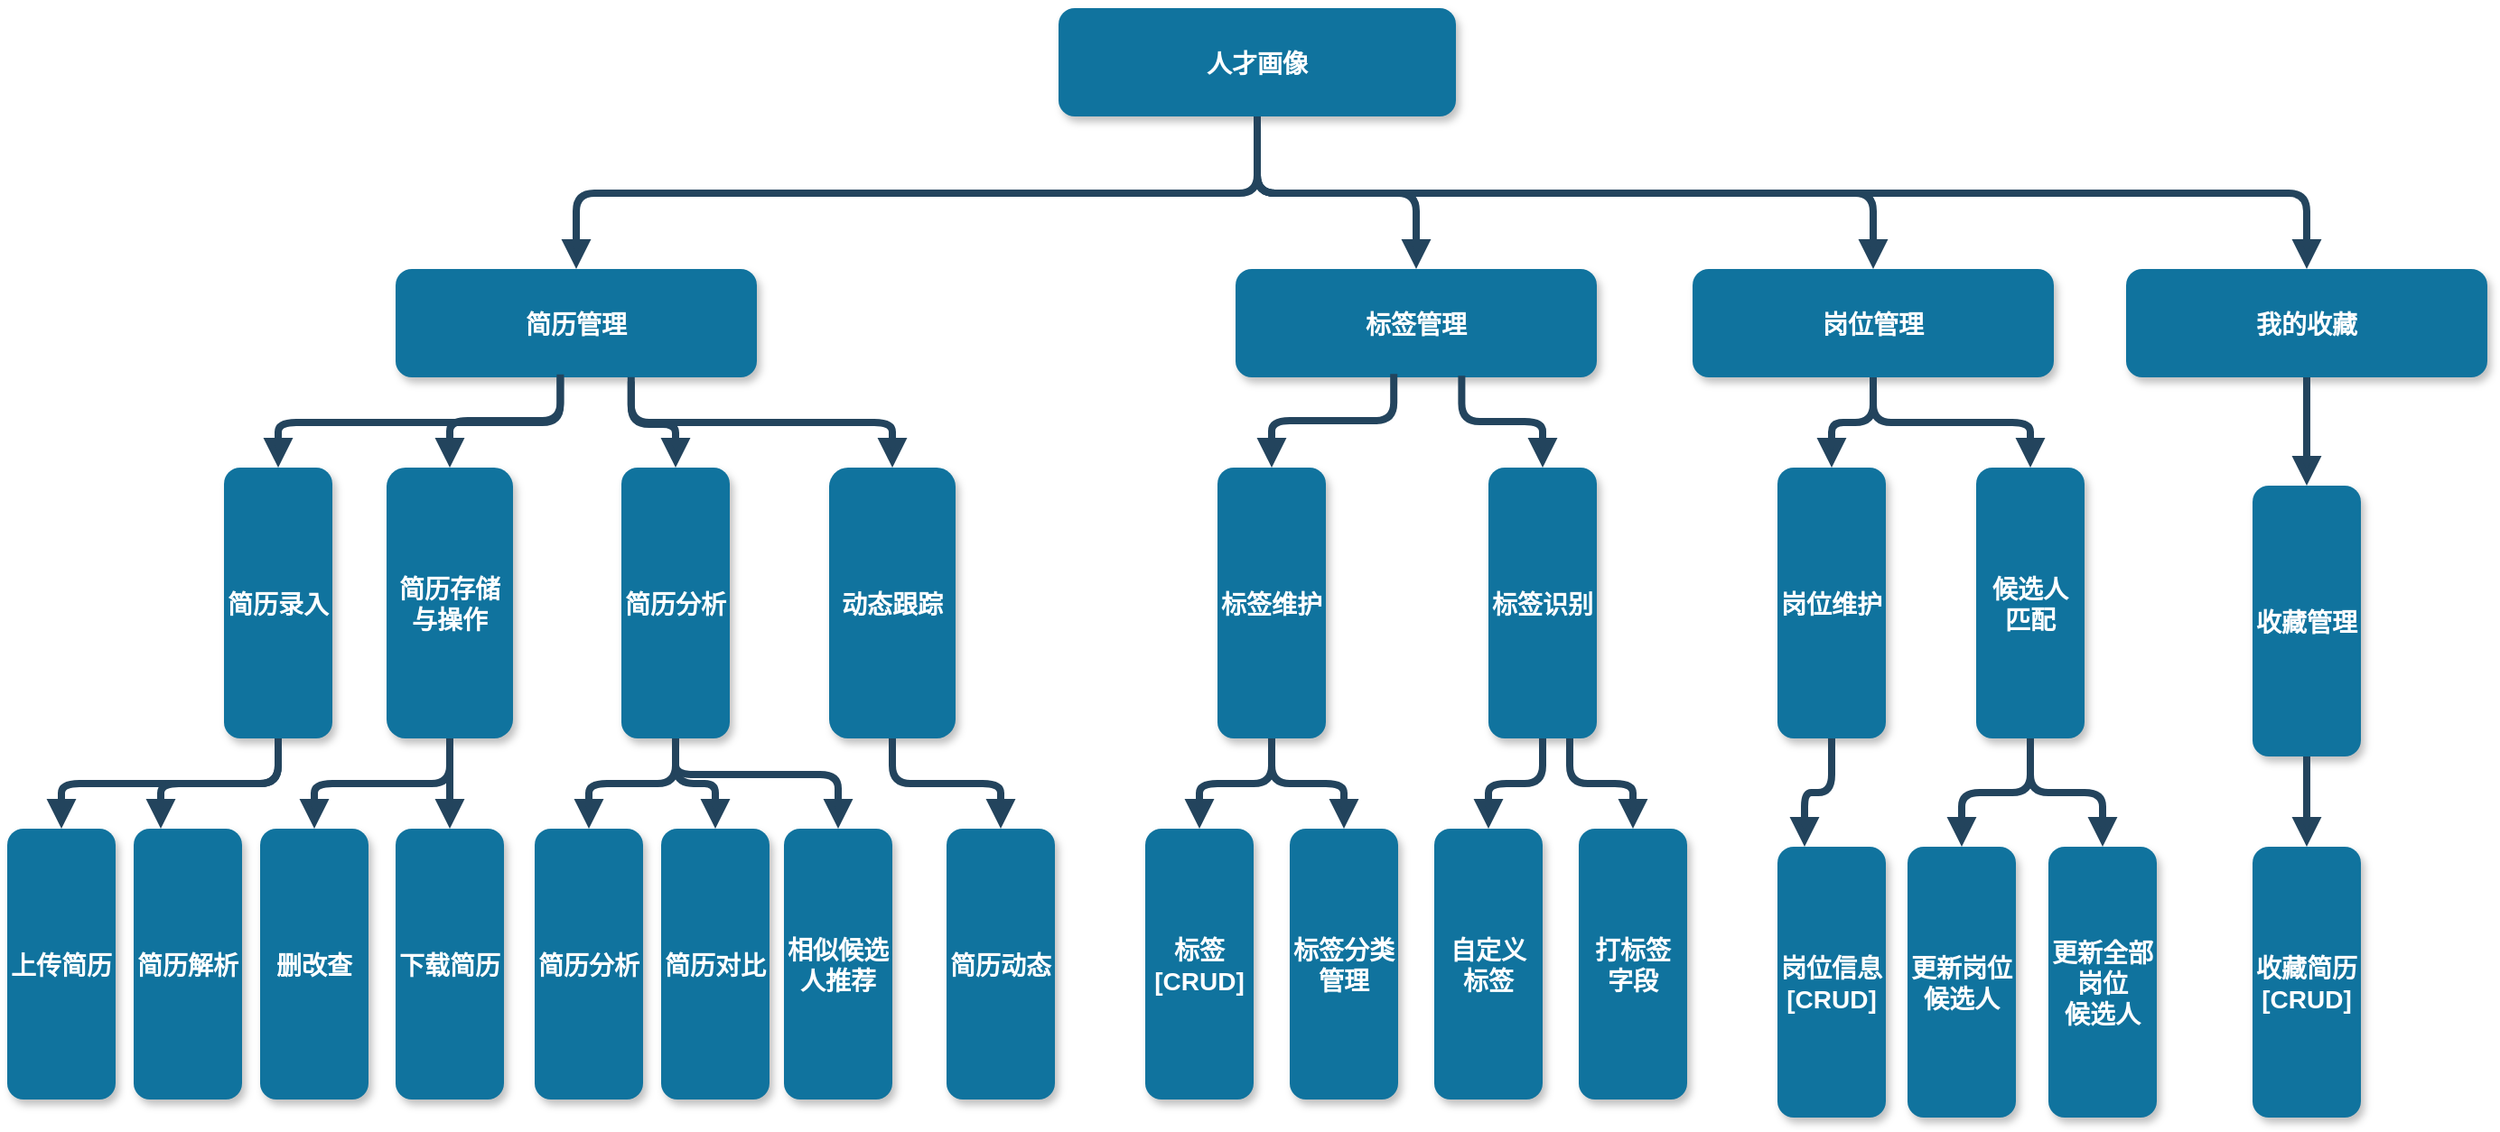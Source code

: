 <mxfile version="26.1.3">
  <diagram name="Page-1" id="97916047-d0de-89f5-080d-49f4d83e522f">
    <mxGraphModel dx="1502" dy="575" grid="1" gridSize="10" guides="1" tooltips="1" connect="1" arrows="1" fold="1" page="1" pageScale="1.5" pageWidth="1169" pageHeight="827" background="none" math="0" shadow="0">
      <root>
        <mxCell id="0" />
        <mxCell id="1" parent="0" />
        <mxCell id="3" value="人才画像" style="rounded=1;fillColor=#10739E;strokeColor=none;shadow=1;gradientColor=none;fontStyle=1;fontColor=#FFFFFF;fontSize=14;" parent="1" vertex="1">
          <mxGeometry x="662" y="345.5" width="220" height="60" as="geometry" />
        </mxCell>
        <mxCell id="4" value="简历管理" style="rounded=1;fillColor=#10739E;strokeColor=none;shadow=1;gradientColor=none;fontStyle=1;fontColor=#FFFFFF;fontSize=14;" parent="1" vertex="1">
          <mxGeometry x="295" y="490" width="200" height="60" as="geometry" />
        </mxCell>
        <mxCell id="5" value="标签管理" style="rounded=1;fillColor=#10739E;strokeColor=none;shadow=1;gradientColor=none;fontStyle=1;fontColor=#FFFFFF;fontSize=14;" parent="1" vertex="1">
          <mxGeometry x="760" y="490" width="200" height="60" as="geometry" />
        </mxCell>
        <mxCell id="6" value="岗位管理" style="rounded=1;fillColor=#10739E;strokeColor=none;shadow=1;gradientColor=none;fontStyle=1;fontColor=#FFFFFF;fontSize=14;" parent="1" vertex="1">
          <mxGeometry x="1013" y="490" width="200" height="60" as="geometry" />
        </mxCell>
        <mxCell id="30" value="" style="edgeStyle=elbowEdgeStyle;elbow=vertical;strokeWidth=4;endArrow=block;endFill=1;fontStyle=1;strokeColor=#23445D;" parent="1" source="3" target="5" edge="1">
          <mxGeometry x="22" y="165.5" width="100" height="100" as="geometry">
            <mxPoint x="22" y="265.5" as="sourcePoint" />
            <mxPoint x="122" y="165.5" as="targetPoint" />
          </mxGeometry>
        </mxCell>
        <mxCell id="31" value="" style="edgeStyle=elbowEdgeStyle;elbow=vertical;strokeWidth=4;endArrow=block;endFill=1;fontStyle=1;strokeColor=#23445D;" parent="1" source="3" target="4" edge="1">
          <mxGeometry x="22" y="165.5" width="100" height="100" as="geometry">
            <mxPoint x="22" y="265.5" as="sourcePoint" />
            <mxPoint x="122" y="165.5" as="targetPoint" />
          </mxGeometry>
        </mxCell>
        <mxCell id="32" value="" style="edgeStyle=elbowEdgeStyle;elbow=vertical;strokeWidth=4;endArrow=block;endFill=1;fontStyle=1;strokeColor=#23445D;" parent="1" source="3" target="6" edge="1">
          <mxGeometry x="22" y="165.5" width="100" height="100" as="geometry">
            <mxPoint x="22" y="265.5" as="sourcePoint" />
            <mxPoint x="122" y="165.5" as="targetPoint" />
          </mxGeometry>
        </mxCell>
        <mxCell id="2qudW0k3BddcM0rPsx_g-55" value="我的收藏" style="rounded=1;fillColor=#10739E;strokeColor=none;shadow=1;gradientColor=none;fontStyle=1;fontColor=#FFFFFF;fontSize=14;" parent="1" vertex="1">
          <mxGeometry x="1253" y="490" width="200" height="60" as="geometry" />
        </mxCell>
        <mxCell id="2qudW0k3BddcM0rPsx_g-56" value="" style="edgeStyle=elbowEdgeStyle;elbow=vertical;strokeWidth=4;endArrow=block;endFill=1;fontStyle=1;strokeColor=#23445D;entryX=0.5;entryY=0;entryDx=0;entryDy=0;exitX=0.5;exitY=1;exitDx=0;exitDy=0;" parent="1" source="3" target="2qudW0k3BddcM0rPsx_g-55" edge="1">
          <mxGeometry x="22" y="165.5" width="100" height="100" as="geometry">
            <mxPoint x="770" y="410" as="sourcePoint" />
            <mxPoint x="1190" y="440" as="targetPoint" />
          </mxGeometry>
        </mxCell>
        <mxCell id="2qudW0k3BddcM0rPsx_g-57" value="简历录入" style="rounded=1;fillColor=#10739E;strokeColor=none;shadow=1;gradientColor=none;fontStyle=1;fontColor=#FFFFFF;fontSize=14;" parent="1" vertex="1">
          <mxGeometry x="200" y="600" width="60" height="150" as="geometry" />
        </mxCell>
        <mxCell id="2qudW0k3BddcM0rPsx_g-58" value="简历存储&#xa;与操作" style="rounded=1;fillColor=#10739E;strokeColor=none;shadow=1;gradientColor=none;fontStyle=1;fontColor=#FFFFFF;fontSize=14;" parent="1" vertex="1">
          <mxGeometry x="290" y="600" width="70" height="150" as="geometry" />
        </mxCell>
        <mxCell id="2qudW0k3BddcM0rPsx_g-59" value="简历分析" style="rounded=1;fillColor=#10739E;strokeColor=none;shadow=1;gradientColor=none;fontStyle=1;fontColor=#FFFFFF;fontSize=14;" parent="1" vertex="1">
          <mxGeometry x="420" y="600" width="60" height="150" as="geometry" />
        </mxCell>
        <mxCell id="2qudW0k3BddcM0rPsx_g-60" value="动态跟踪" style="rounded=1;fillColor=#10739E;strokeColor=none;shadow=1;gradientColor=none;fontStyle=1;fontColor=#FFFFFF;fontSize=14;" parent="1" vertex="1">
          <mxGeometry x="535" y="600" width="70" height="150" as="geometry" />
        </mxCell>
        <mxCell id="2qudW0k3BddcM0rPsx_g-62" value="" style="edgeStyle=elbowEdgeStyle;elbow=vertical;strokeWidth=4;endArrow=block;endFill=1;fontStyle=1;strokeColor=#23445D;entryX=0.5;entryY=0;entryDx=0;entryDy=0;exitX=0.456;exitY=0.998;exitDx=0;exitDy=0;exitPerimeter=0;" parent="1" source="4" target="2qudW0k3BddcM0rPsx_g-57" edge="1">
          <mxGeometry x="62" y="195.5" width="100" height="100" as="geometry">
            <mxPoint x="190" y="440" as="sourcePoint" />
            <mxPoint x="230" y="610" as="targetPoint" />
          </mxGeometry>
        </mxCell>
        <mxCell id="2qudW0k3BddcM0rPsx_g-63" value="" style="edgeStyle=elbowEdgeStyle;elbow=vertical;strokeWidth=4;endArrow=block;endFill=1;fontStyle=1;strokeColor=#23445D;entryX=0.5;entryY=0;entryDx=0;entryDy=0;exitX=0.456;exitY=0.972;exitDx=0;exitDy=0;exitPerimeter=0;" parent="1" source="4" target="2qudW0k3BddcM0rPsx_g-58" edge="1">
          <mxGeometry x="62" y="195.5" width="100" height="100" as="geometry">
            <mxPoint x="403" y="525" as="sourcePoint" />
            <mxPoint x="240" y="630" as="targetPoint" />
          </mxGeometry>
        </mxCell>
        <mxCell id="2qudW0k3BddcM0rPsx_g-64" value="" style="edgeStyle=elbowEdgeStyle;elbow=vertical;strokeWidth=4;endArrow=block;endFill=1;fontStyle=1;strokeColor=#23445D;exitX=0.652;exitY=1.038;exitDx=0;exitDy=0;exitPerimeter=0;" parent="1" source="4" target="2qudW0k3BddcM0rPsx_g-59" edge="1">
          <mxGeometry x="62" y="195.5" width="100" height="100" as="geometry">
            <mxPoint x="413" y="535" as="sourcePoint" />
            <mxPoint x="250" y="640" as="targetPoint" />
          </mxGeometry>
        </mxCell>
        <mxCell id="2qudW0k3BddcM0rPsx_g-65" value="" style="edgeStyle=elbowEdgeStyle;elbow=vertical;strokeWidth=4;endArrow=block;endFill=1;fontStyle=1;strokeColor=#23445D;entryX=0.5;entryY=0;entryDx=0;entryDy=0;exitX=0.652;exitY=0.998;exitDx=0;exitDy=0;exitPerimeter=0;" parent="1" source="4" target="2qudW0k3BddcM0rPsx_g-60" edge="1">
          <mxGeometry x="62" y="195.5" width="100" height="100" as="geometry">
            <mxPoint x="410" y="510" as="sourcePoint" />
            <mxPoint x="260" y="650" as="targetPoint" />
          </mxGeometry>
        </mxCell>
        <mxCell id="2qudW0k3BddcM0rPsx_g-66" value="上传简历" style="rounded=1;fillColor=#10739E;strokeColor=none;shadow=1;gradientColor=none;fontStyle=1;fontColor=#FFFFFF;fontSize=14;" parent="1" vertex="1">
          <mxGeometry x="80" y="800" width="60" height="150" as="geometry" />
        </mxCell>
        <mxCell id="2qudW0k3BddcM0rPsx_g-71" value="简历解析" style="rounded=1;fillColor=#10739E;strokeColor=none;shadow=1;gradientColor=none;fontStyle=1;fontColor=#FFFFFF;fontSize=14;" parent="1" vertex="1">
          <mxGeometry x="150" y="800" width="60" height="150" as="geometry" />
        </mxCell>
        <mxCell id="2qudW0k3BddcM0rPsx_g-74" value="删改查" style="rounded=1;fillColor=#10739E;strokeColor=none;shadow=1;gradientColor=none;fontStyle=1;fontColor=#FFFFFF;fontSize=14;" parent="1" vertex="1">
          <mxGeometry x="220" y="800" width="60" height="150" as="geometry" />
        </mxCell>
        <mxCell id="2qudW0k3BddcM0rPsx_g-75" value="下载简历" style="rounded=1;fillColor=#10739E;strokeColor=none;shadow=1;gradientColor=none;fontStyle=1;fontColor=#FFFFFF;fontSize=14;" parent="1" vertex="1">
          <mxGeometry x="295" y="800" width="60" height="150" as="geometry" />
        </mxCell>
        <mxCell id="2qudW0k3BddcM0rPsx_g-76" value="简历分析" style="rounded=1;fillColor=#10739E;strokeColor=none;shadow=1;gradientColor=none;fontStyle=1;fontColor=#FFFFFF;fontSize=14;" parent="1" vertex="1">
          <mxGeometry x="372" y="800" width="60" height="150" as="geometry" />
        </mxCell>
        <mxCell id="2qudW0k3BddcM0rPsx_g-77" value="简历对比" style="rounded=1;fillColor=#10739E;strokeColor=none;shadow=1;gradientColor=none;fontStyle=1;fontColor=#FFFFFF;fontSize=14;" parent="1" vertex="1">
          <mxGeometry x="442" y="800" width="60" height="150" as="geometry" />
        </mxCell>
        <mxCell id="2qudW0k3BddcM0rPsx_g-78" value="相似候选&#xa;人推荐" style="rounded=1;fillColor=#10739E;strokeColor=none;shadow=1;gradientColor=none;fontStyle=1;fontColor=#FFFFFF;fontSize=14;" parent="1" vertex="1">
          <mxGeometry x="510" y="800" width="60" height="150" as="geometry" />
        </mxCell>
        <mxCell id="2qudW0k3BddcM0rPsx_g-79" value="简历动态" style="rounded=1;fillColor=#10739E;strokeColor=none;shadow=1;gradientColor=none;fontStyle=1;fontColor=#FFFFFF;fontSize=14;" parent="1" vertex="1">
          <mxGeometry x="600" y="800" width="60" height="150" as="geometry" />
        </mxCell>
        <mxCell id="2qudW0k3BddcM0rPsx_g-80" value="标签维护" style="rounded=1;fillColor=#10739E;strokeColor=none;shadow=1;gradientColor=none;fontStyle=1;fontColor=#FFFFFF;fontSize=14;" parent="1" vertex="1">
          <mxGeometry x="750" y="600" width="60" height="150" as="geometry" />
        </mxCell>
        <mxCell id="2qudW0k3BddcM0rPsx_g-81" value="标签识别" style="rounded=1;fillColor=#10739E;strokeColor=none;shadow=1;gradientColor=none;fontStyle=1;fontColor=#FFFFFF;fontSize=14;" parent="1" vertex="1">
          <mxGeometry x="900" y="600" width="60" height="150" as="geometry" />
        </mxCell>
        <mxCell id="rfwXSd8R2K4kUe_TDnKy-32" value="标签&#xa;[CRUD]" style="rounded=1;fillColor=#10739E;strokeColor=none;shadow=1;gradientColor=none;fontStyle=1;fontColor=#FFFFFF;fontSize=14;" parent="1" vertex="1">
          <mxGeometry x="710" y="800" width="60" height="150" as="geometry" />
        </mxCell>
        <mxCell id="rfwXSd8R2K4kUe_TDnKy-33" value="标签分类&#xa;管理" style="rounded=1;fillColor=#10739E;strokeColor=none;shadow=1;gradientColor=none;fontStyle=1;fontColor=#FFFFFF;fontSize=14;" parent="1" vertex="1">
          <mxGeometry x="790" y="800" width="60" height="150" as="geometry" />
        </mxCell>
        <mxCell id="rfwXSd8R2K4kUe_TDnKy-34" value="自定义&#xa;标签" style="rounded=1;fillColor=#10739E;strokeColor=none;shadow=1;gradientColor=none;fontStyle=1;fontColor=#FFFFFF;fontSize=14;" parent="1" vertex="1">
          <mxGeometry x="870" y="800" width="60" height="150" as="geometry" />
        </mxCell>
        <mxCell id="rfwXSd8R2K4kUe_TDnKy-35" value="打标签&#xa;字段" style="rounded=1;fillColor=#10739E;strokeColor=none;shadow=1;gradientColor=none;fontStyle=1;fontColor=#FFFFFF;fontSize=14;" parent="1" vertex="1">
          <mxGeometry x="950" y="800" width="60" height="150" as="geometry" />
        </mxCell>
        <mxCell id="rfwXSd8R2K4kUe_TDnKy-36" value="岗位维护" style="rounded=1;fillColor=#10739E;strokeColor=none;shadow=1;gradientColor=none;fontStyle=1;fontColor=#FFFFFF;fontSize=14;" parent="1" vertex="1">
          <mxGeometry x="1060" y="600" width="60" height="150" as="geometry" />
        </mxCell>
        <mxCell id="rfwXSd8R2K4kUe_TDnKy-37" value="候选人&#xa;匹配" style="rounded=1;fillColor=#10739E;strokeColor=none;shadow=1;gradientColor=none;fontStyle=1;fontColor=#FFFFFF;fontSize=14;" parent="1" vertex="1">
          <mxGeometry x="1170" y="600" width="60" height="150" as="geometry" />
        </mxCell>
        <mxCell id="rfwXSd8R2K4kUe_TDnKy-38" value="岗位信息&#xa;[CRUD]" style="rounded=1;fillColor=#10739E;strokeColor=none;shadow=1;gradientColor=none;fontStyle=1;fontColor=#FFFFFF;fontSize=14;" parent="1" vertex="1">
          <mxGeometry x="1060" y="810" width="60" height="150" as="geometry" />
        </mxCell>
        <mxCell id="rfwXSd8R2K4kUe_TDnKy-39" value="更新岗位&#xa;候选人" style="rounded=1;fillColor=#10739E;strokeColor=none;shadow=1;gradientColor=none;fontStyle=1;fontColor=#FFFFFF;fontSize=14;" parent="1" vertex="1">
          <mxGeometry x="1132" y="810" width="60" height="150" as="geometry" />
        </mxCell>
        <mxCell id="rfwXSd8R2K4kUe_TDnKy-40" value="收藏管理" style="rounded=1;fillColor=#10739E;strokeColor=none;shadow=1;gradientColor=none;fontStyle=1;fontColor=#FFFFFF;fontSize=14;" parent="1" vertex="1">
          <mxGeometry x="1323" y="610" width="60" height="150" as="geometry" />
        </mxCell>
        <mxCell id="rfwXSd8R2K4kUe_TDnKy-41" value="收藏简历&#xa;[CRUD]" style="rounded=1;fillColor=#10739E;strokeColor=none;shadow=1;gradientColor=none;fontStyle=1;fontColor=#FFFFFF;fontSize=14;" parent="1" vertex="1">
          <mxGeometry x="1323" y="810" width="60" height="150" as="geometry" />
        </mxCell>
        <mxCell id="rfwXSd8R2K4kUe_TDnKy-42" value="更新全部&#xa;岗位&#xa;候选人" style="rounded=1;fillColor=#10739E;strokeColor=none;shadow=1;gradientColor=none;fontStyle=1;fontColor=#FFFFFF;fontSize=14;" parent="1" vertex="1">
          <mxGeometry x="1210" y="810" width="60" height="150" as="geometry" />
        </mxCell>
        <mxCell id="rfwXSd8R2K4kUe_TDnKy-45" value="" style="edgeStyle=elbowEdgeStyle;elbow=vertical;strokeWidth=4;endArrow=block;endFill=1;fontStyle=1;strokeColor=#23445D;entryX=0.5;entryY=0;entryDx=0;entryDy=0;exitX=0.5;exitY=1;exitDx=0;exitDy=0;" parent="1" source="2qudW0k3BddcM0rPsx_g-57" target="2qudW0k3BddcM0rPsx_g-66" edge="1">
          <mxGeometry x="62" y="195.5" width="100" height="100" as="geometry">
            <mxPoint x="50" y="540" as="sourcePoint" />
            <mxPoint x="47" y="605" as="targetPoint" />
          </mxGeometry>
        </mxCell>
        <mxCell id="rfwXSd8R2K4kUe_TDnKy-46" value="" style="edgeStyle=elbowEdgeStyle;elbow=vertical;strokeWidth=4;endArrow=block;endFill=1;fontStyle=1;strokeColor=#23445D;entryX=0.25;entryY=0;entryDx=0;entryDy=0;exitX=0.5;exitY=1;exitDx=0;exitDy=0;" parent="1" source="2qudW0k3BddcM0rPsx_g-57" target="2qudW0k3BddcM0rPsx_g-71" edge="1">
          <mxGeometry x="62" y="195.5" width="100" height="100" as="geometry">
            <mxPoint x="230" y="780" as="sourcePoint" />
            <mxPoint x="57" y="615" as="targetPoint" />
          </mxGeometry>
        </mxCell>
        <mxCell id="rfwXSd8R2K4kUe_TDnKy-47" value="" style="edgeStyle=elbowEdgeStyle;elbow=vertical;strokeWidth=4;endArrow=block;endFill=1;fontStyle=1;strokeColor=#23445D;entryX=0.5;entryY=0;entryDx=0;entryDy=0;exitX=0.5;exitY=1;exitDx=0;exitDy=0;" parent="1" source="2qudW0k3BddcM0rPsx_g-58" target="2qudW0k3BddcM0rPsx_g-74" edge="1">
          <mxGeometry x="62" y="195.5" width="100" height="100" as="geometry">
            <mxPoint x="230" y="750" as="sourcePoint" />
            <mxPoint x="67" y="625" as="targetPoint" />
          </mxGeometry>
        </mxCell>
        <mxCell id="rfwXSd8R2K4kUe_TDnKy-48" value="" style="edgeStyle=elbowEdgeStyle;elbow=vertical;strokeWidth=4;endArrow=block;endFill=1;fontStyle=1;strokeColor=#23445D;entryX=0.5;entryY=0;entryDx=0;entryDy=0;exitX=0.5;exitY=1;exitDx=0;exitDy=0;" parent="1" source="2qudW0k3BddcM0rPsx_g-58" target="2qudW0k3BddcM0rPsx_g-75" edge="1">
          <mxGeometry x="62" y="195.5" width="100" height="100" as="geometry">
            <mxPoint x="80" y="570" as="sourcePoint" />
            <mxPoint x="77" y="635" as="targetPoint" />
          </mxGeometry>
        </mxCell>
        <mxCell id="rfwXSd8R2K4kUe_TDnKy-49" value="" style="edgeStyle=elbowEdgeStyle;elbow=vertical;strokeWidth=4;endArrow=block;endFill=1;fontStyle=1;strokeColor=#23445D;exitX=0.5;exitY=1;exitDx=0;exitDy=0;" parent="1" source="2qudW0k3BddcM0rPsx_g-59" target="2qudW0k3BddcM0rPsx_g-76" edge="1">
          <mxGeometry x="62" y="195.5" width="100" height="100" as="geometry">
            <mxPoint x="90" y="580" as="sourcePoint" />
            <mxPoint x="87" y="645" as="targetPoint" />
          </mxGeometry>
        </mxCell>
        <mxCell id="rfwXSd8R2K4kUe_TDnKy-50" value="" style="edgeStyle=elbowEdgeStyle;elbow=vertical;strokeWidth=4;endArrow=block;endFill=1;fontStyle=1;strokeColor=#23445D;" parent="1" target="2qudW0k3BddcM0rPsx_g-77" edge="1">
          <mxGeometry x="62" y="195.5" width="100" height="100" as="geometry">
            <mxPoint x="450" y="750" as="sourcePoint" />
            <mxPoint x="97" y="655" as="targetPoint" />
          </mxGeometry>
        </mxCell>
        <mxCell id="rfwXSd8R2K4kUe_TDnKy-51" value="" style="edgeStyle=elbowEdgeStyle;elbow=vertical;strokeWidth=4;endArrow=block;endFill=1;fontStyle=1;strokeColor=#23445D;" parent="1" target="2qudW0k3BddcM0rPsx_g-78" edge="1">
          <mxGeometry x="62" y="195.5" width="100" height="100" as="geometry">
            <mxPoint x="450" y="760" as="sourcePoint" />
            <mxPoint x="107" y="665" as="targetPoint" />
            <Array as="points">
              <mxPoint x="500" y="770" />
            </Array>
          </mxGeometry>
        </mxCell>
        <mxCell id="rfwXSd8R2K4kUe_TDnKy-52" value="" style="edgeStyle=elbowEdgeStyle;elbow=vertical;strokeWidth=4;endArrow=block;endFill=1;fontStyle=1;strokeColor=#23445D;exitX=0.5;exitY=1;exitDx=0;exitDy=0;" parent="1" source="2qudW0k3BddcM0rPsx_g-60" target="2qudW0k3BddcM0rPsx_g-79" edge="1">
          <mxGeometry x="62" y="195.5" width="100" height="100" as="geometry">
            <mxPoint x="120" y="610" as="sourcePoint" />
            <mxPoint x="117" y="675" as="targetPoint" />
          </mxGeometry>
        </mxCell>
        <mxCell id="rfwXSd8R2K4kUe_TDnKy-53" value="" style="edgeStyle=elbowEdgeStyle;elbow=vertical;strokeWidth=4;endArrow=block;endFill=1;fontStyle=1;strokeColor=#23445D;entryX=0.5;entryY=0;entryDx=0;entryDy=0;exitX=0.438;exitY=0.969;exitDx=0;exitDy=0;exitPerimeter=0;" parent="1" source="5" target="2qudW0k3BddcM0rPsx_g-80" edge="1">
          <mxGeometry x="62" y="195.5" width="100" height="100" as="geometry">
            <mxPoint x="130" y="620" as="sourcePoint" />
            <mxPoint x="127" y="685" as="targetPoint" />
          </mxGeometry>
        </mxCell>
        <mxCell id="rfwXSd8R2K4kUe_TDnKy-54" value="" style="edgeStyle=elbowEdgeStyle;elbow=vertical;strokeWidth=4;endArrow=block;endFill=1;fontStyle=1;strokeColor=#23445D;entryX=0.5;entryY=0;entryDx=0;entryDy=0;exitX=0.626;exitY=0.985;exitDx=0;exitDy=0;exitPerimeter=0;" parent="1" source="5" target="2qudW0k3BddcM0rPsx_g-81" edge="1">
          <mxGeometry x="62" y="195.5" width="100" height="100" as="geometry">
            <mxPoint x="140" y="630" as="sourcePoint" />
            <mxPoint x="137" y="695" as="targetPoint" />
          </mxGeometry>
        </mxCell>
        <mxCell id="rfwXSd8R2K4kUe_TDnKy-55" value="" style="edgeStyle=elbowEdgeStyle;elbow=vertical;strokeWidth=4;endArrow=block;endFill=1;fontStyle=1;strokeColor=#23445D;entryX=0.5;entryY=0;entryDx=0;entryDy=0;exitX=0.5;exitY=1;exitDx=0;exitDy=0;" parent="1" source="2qudW0k3BddcM0rPsx_g-80" target="rfwXSd8R2K4kUe_TDnKy-32" edge="1">
          <mxGeometry x="62" y="195.5" width="100" height="100" as="geometry">
            <mxPoint x="150" y="640" as="sourcePoint" />
            <mxPoint x="147" y="705" as="targetPoint" />
          </mxGeometry>
        </mxCell>
        <mxCell id="rfwXSd8R2K4kUe_TDnKy-56" value="" style="edgeStyle=elbowEdgeStyle;elbow=vertical;strokeWidth=4;endArrow=block;endFill=1;fontStyle=1;strokeColor=#23445D;entryX=0.5;entryY=0;entryDx=0;entryDy=0;exitX=0.5;exitY=1;exitDx=0;exitDy=0;" parent="1" source="2qudW0k3BddcM0rPsx_g-80" target="rfwXSd8R2K4kUe_TDnKy-33" edge="1">
          <mxGeometry x="62" y="195.5" width="100" height="100" as="geometry">
            <mxPoint x="160" y="650" as="sourcePoint" />
            <mxPoint x="157" y="715" as="targetPoint" />
          </mxGeometry>
        </mxCell>
        <mxCell id="rfwXSd8R2K4kUe_TDnKy-57" value="" style="edgeStyle=elbowEdgeStyle;elbow=vertical;strokeWidth=4;endArrow=block;endFill=1;fontStyle=1;strokeColor=#23445D;entryX=0.5;entryY=0;entryDx=0;entryDy=0;exitX=0.5;exitY=1;exitDx=0;exitDy=0;" parent="1" source="2qudW0k3BddcM0rPsx_g-81" target="rfwXSd8R2K4kUe_TDnKy-34" edge="1">
          <mxGeometry x="62" y="195.5" width="100" height="100" as="geometry">
            <mxPoint x="170" y="660" as="sourcePoint" />
            <mxPoint x="167" y="725" as="targetPoint" />
          </mxGeometry>
        </mxCell>
        <mxCell id="rfwXSd8R2K4kUe_TDnKy-58" value="" style="edgeStyle=elbowEdgeStyle;elbow=vertical;strokeWidth=4;endArrow=block;endFill=1;fontStyle=1;strokeColor=#23445D;exitX=0.75;exitY=1;exitDx=0;exitDy=0;" parent="1" source="2qudW0k3BddcM0rPsx_g-81" target="rfwXSd8R2K4kUe_TDnKy-35" edge="1">
          <mxGeometry x="62" y="195.5" width="100" height="100" as="geometry">
            <mxPoint x="180" y="670" as="sourcePoint" />
            <mxPoint x="177" y="735" as="targetPoint" />
          </mxGeometry>
        </mxCell>
        <mxCell id="rfwXSd8R2K4kUe_TDnKy-59" value="" style="edgeStyle=elbowEdgeStyle;elbow=vertical;strokeWidth=4;endArrow=block;endFill=1;fontStyle=1;strokeColor=#23445D;entryX=0.25;entryY=0;entryDx=0;entryDy=0;exitX=0.5;exitY=1;exitDx=0;exitDy=0;" parent="1" source="rfwXSd8R2K4kUe_TDnKy-36" target="rfwXSd8R2K4kUe_TDnKy-38" edge="1">
          <mxGeometry x="62" y="195.5" width="100" height="100" as="geometry">
            <mxPoint x="190" y="680" as="sourcePoint" />
            <mxPoint x="187" y="745" as="targetPoint" />
          </mxGeometry>
        </mxCell>
        <mxCell id="rfwXSd8R2K4kUe_TDnKy-60" value="" style="edgeStyle=elbowEdgeStyle;elbow=vertical;strokeWidth=4;endArrow=block;endFill=1;fontStyle=1;strokeColor=#23445D;entryX=0.5;entryY=0;entryDx=0;entryDy=0;exitX=0.5;exitY=1;exitDx=0;exitDy=0;" parent="1" source="rfwXSd8R2K4kUe_TDnKy-37" target="rfwXSd8R2K4kUe_TDnKy-39" edge="1">
          <mxGeometry x="62" y="195.5" width="100" height="100" as="geometry">
            <mxPoint x="1090" y="750" as="sourcePoint" />
            <mxPoint x="197" y="755" as="targetPoint" />
          </mxGeometry>
        </mxCell>
        <mxCell id="rfwXSd8R2K4kUe_TDnKy-61" value="" style="edgeStyle=elbowEdgeStyle;elbow=vertical;strokeWidth=4;endArrow=block;endFill=1;fontStyle=1;strokeColor=#23445D;entryX=0.5;entryY=0;entryDx=0;entryDy=0;exitX=0.5;exitY=1;exitDx=0;exitDy=0;" parent="1" source="rfwXSd8R2K4kUe_TDnKy-37" target="rfwXSd8R2K4kUe_TDnKy-42" edge="1">
          <mxGeometry x="62" y="195.5" width="100" height="100" as="geometry">
            <mxPoint x="210" y="700" as="sourcePoint" />
            <mxPoint x="207" y="765" as="targetPoint" />
          </mxGeometry>
        </mxCell>
        <mxCell id="rfwXSd8R2K4kUe_TDnKy-62" value="" style="edgeStyle=elbowEdgeStyle;elbow=vertical;strokeWidth=4;endArrow=block;endFill=1;fontStyle=1;strokeColor=#23445D;entryX=0.5;entryY=0;entryDx=0;entryDy=0;" parent="1" source="6" target="rfwXSd8R2K4kUe_TDnKy-36" edge="1">
          <mxGeometry x="62" y="195.5" width="100" height="100" as="geometry">
            <mxPoint x="220" y="710" as="sourcePoint" />
            <mxPoint x="217" y="775" as="targetPoint" />
          </mxGeometry>
        </mxCell>
        <mxCell id="rfwXSd8R2K4kUe_TDnKy-63" value="" style="edgeStyle=elbowEdgeStyle;elbow=vertical;strokeWidth=4;endArrow=block;endFill=1;fontStyle=1;strokeColor=#23445D;entryX=0.5;entryY=0;entryDx=0;entryDy=0;exitX=0.5;exitY=1;exitDx=0;exitDy=0;" parent="1" source="6" target="rfwXSd8R2K4kUe_TDnKy-37" edge="1">
          <mxGeometry x="62" y="195.5" width="100" height="100" as="geometry">
            <mxPoint x="230" y="720" as="sourcePoint" />
            <mxPoint x="227" y="785" as="targetPoint" />
          </mxGeometry>
        </mxCell>
        <mxCell id="rfwXSd8R2K4kUe_TDnKy-64" value="" style="edgeStyle=elbowEdgeStyle;elbow=vertical;strokeWidth=4;endArrow=block;endFill=1;fontStyle=1;strokeColor=#23445D;entryX=0.5;entryY=0;entryDx=0;entryDy=0;exitX=0.5;exitY=1;exitDx=0;exitDy=0;" parent="1" source="2qudW0k3BddcM0rPsx_g-55" target="rfwXSd8R2K4kUe_TDnKy-40" edge="1">
          <mxGeometry x="62" y="195.5" width="100" height="100" as="geometry">
            <mxPoint x="240" y="730" as="sourcePoint" />
            <mxPoint x="237" y="795" as="targetPoint" />
          </mxGeometry>
        </mxCell>
        <mxCell id="rfwXSd8R2K4kUe_TDnKy-65" value="" style="edgeStyle=elbowEdgeStyle;elbow=vertical;strokeWidth=4;endArrow=block;endFill=1;fontStyle=1;strokeColor=#23445D;entryX=0.5;entryY=0;entryDx=0;entryDy=0;exitX=0.5;exitY=1;exitDx=0;exitDy=0;" parent="1" source="rfwXSd8R2K4kUe_TDnKy-40" target="rfwXSd8R2K4kUe_TDnKy-41" edge="1">
          <mxGeometry x="62" y="195.5" width="100" height="100" as="geometry">
            <mxPoint x="250" y="740" as="sourcePoint" />
            <mxPoint x="247" y="805" as="targetPoint" />
          </mxGeometry>
        </mxCell>
      </root>
    </mxGraphModel>
  </diagram>
</mxfile>
